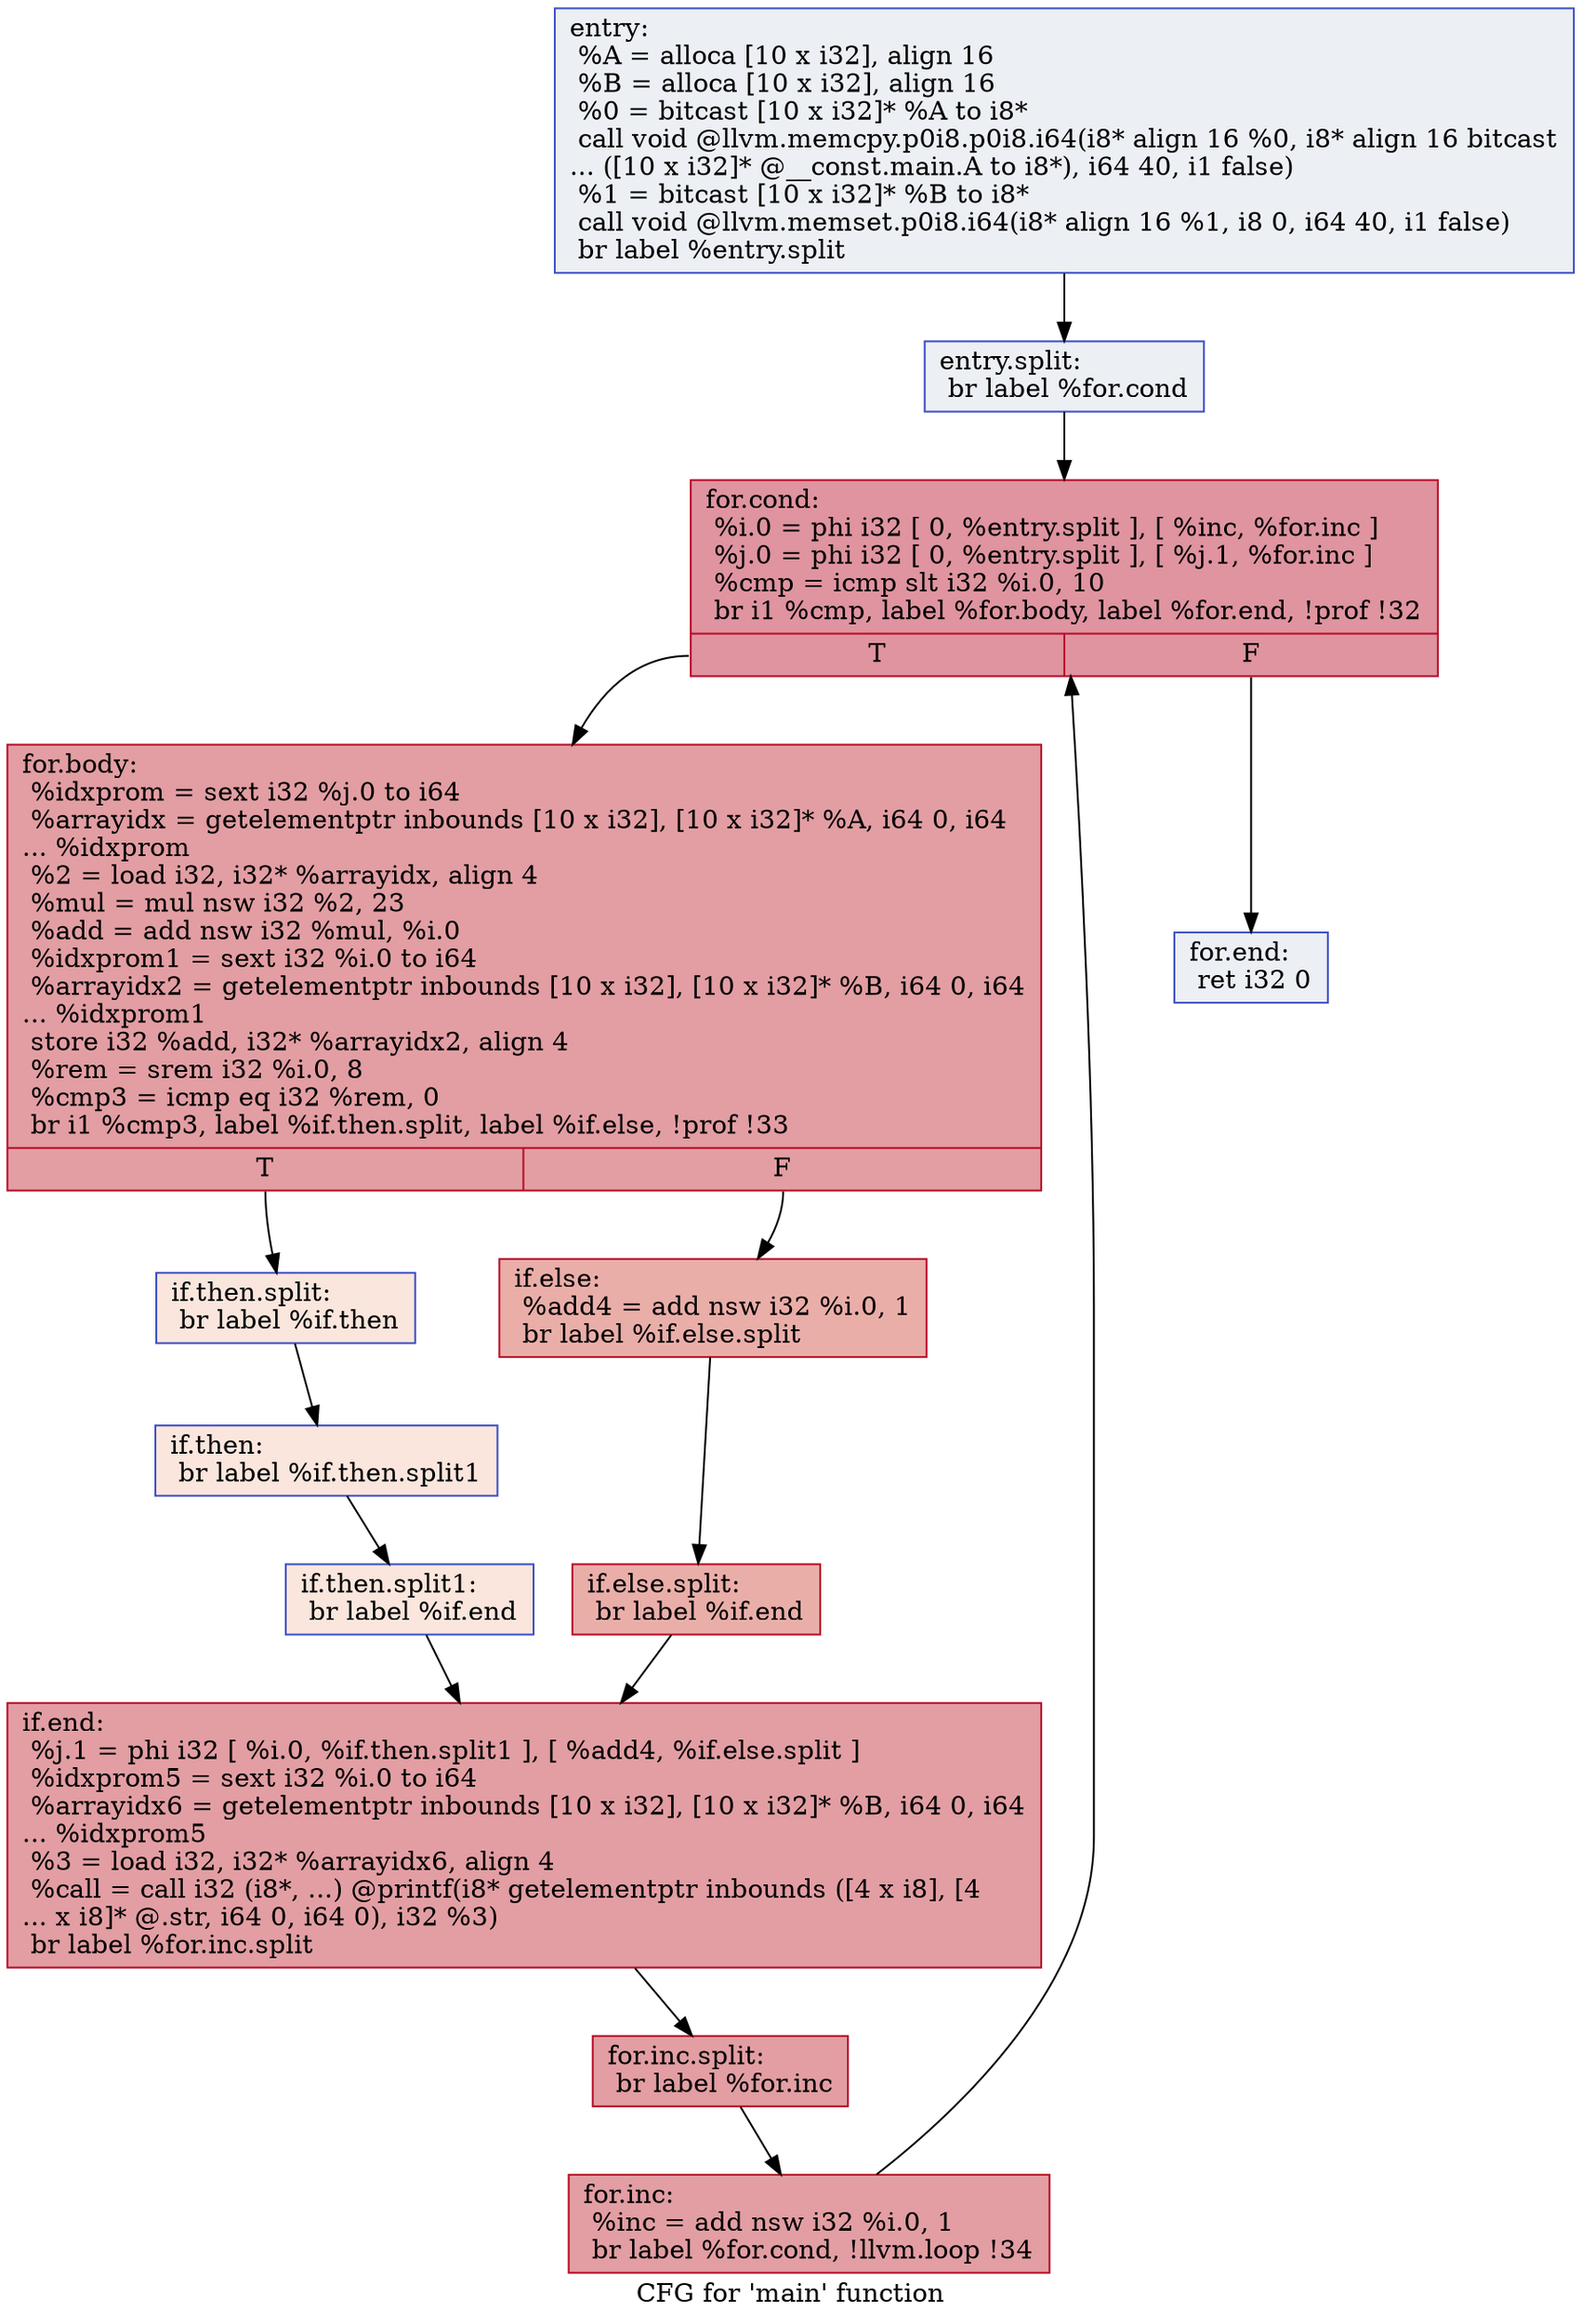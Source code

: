 digraph "CFG for 'main' function" {
	label="CFG for 'main' function";

	Node0x5652dd75dc80 [shape=record,color="#3d50c3ff", style=filled, fillcolor="#d4dbe670",label="{entry:\l  %A = alloca [10 x i32], align 16\l  %B = alloca [10 x i32], align 16\l  %0 = bitcast [10 x i32]* %A to i8*\l  call void @llvm.memcpy.p0i8.p0i8.i64(i8* align 16 %0, i8* align 16 bitcast\l... ([10 x i32]* @__const.main.A to i8*), i64 40, i1 false)\l  %1 = bitcast [10 x i32]* %B to i8*\l  call void @llvm.memset.p0i8.i64(i8* align 16 %1, i8 0, i64 40, i1 false)\l  br label %entry.split\l}"];
	Node0x5652dd75dc80 -> Node0x5652dd769630;
	Node0x5652dd769630 [shape=record,color="#3d50c3ff", style=filled, fillcolor="#d4dbe670",label="{entry.split:                                      \l  br label %for.cond\l}"];
	Node0x5652dd769630 -> Node0x5652dd769680;
	Node0x5652dd769680 [shape=record,color="#b70d28ff", style=filled, fillcolor="#b70d2870",label="{for.cond:                                         \l  %i.0 = phi i32 [ 0, %entry.split ], [ %inc, %for.inc ]\l  %j.0 = phi i32 [ 0, %entry.split ], [ %j.1, %for.inc ]\l  %cmp = icmp slt i32 %i.0, 10\l  br i1 %cmp, label %for.body, label %for.end, !prof !32\l|{<s0>T|<s1>F}}"];
	Node0x5652dd769680:s0 -> Node0x5652dd7696d0;
	Node0x5652dd769680:s1 -> Node0x5652dd7699a0;
	Node0x5652dd7696d0 [shape=record,color="#b70d28ff", style=filled, fillcolor="#be242e70",label="{for.body:                                         \l  %idxprom = sext i32 %j.0 to i64\l  %arrayidx = getelementptr inbounds [10 x i32], [10 x i32]* %A, i64 0, i64\l... %idxprom\l  %2 = load i32, i32* %arrayidx, align 4\l  %mul = mul nsw i32 %2, 23\l  %add = add nsw i32 %mul, %i.0\l  %idxprom1 = sext i32 %i.0 to i64\l  %arrayidx2 = getelementptr inbounds [10 x i32], [10 x i32]* %B, i64 0, i64\l... %idxprom1\l  store i32 %add, i32* %arrayidx2, align 4\l  %rem = srem i32 %i.0, 8\l  %cmp3 = icmp eq i32 %rem, 0\l  br i1 %cmp3, label %if.then.split, label %if.else, !prof !33\l|{<s0>T|<s1>F}}"];
	Node0x5652dd7696d0:s0 -> Node0x5652dd769720;
	Node0x5652dd7696d0:s1 -> Node0x5652dd769810;
	Node0x5652dd769720 [shape=record,color="#3d50c3ff", style=filled, fillcolor="#f3c7b170",label="{if.then.split:                                    \l  br label %if.then\l}"];
	Node0x5652dd769720 -> Node0x5652dd769770;
	Node0x5652dd769770 [shape=record,color="#3d50c3ff", style=filled, fillcolor="#f3c7b170",label="{if.then:                                          \l  br label %if.then.split1\l}"];
	Node0x5652dd769770 -> Node0x5652dd7697c0;
	Node0x5652dd7697c0 [shape=record,color="#3d50c3ff", style=filled, fillcolor="#f3c7b170",label="{if.then.split1:                                   \l  br label %if.end\l}"];
	Node0x5652dd7697c0 -> Node0x5652dd7698b0;
	Node0x5652dd769810 [shape=record,color="#b70d28ff", style=filled, fillcolor="#d0473d70",label="{if.else:                                          \l  %add4 = add nsw i32 %i.0, 1\l  br label %if.else.split\l}"];
	Node0x5652dd769810 -> Node0x5652dd769860;
	Node0x5652dd769860 [shape=record,color="#b70d28ff", style=filled, fillcolor="#d0473d70",label="{if.else.split:                                    \l  br label %if.end\l}"];
	Node0x5652dd769860 -> Node0x5652dd7698b0;
	Node0x5652dd7698b0 [shape=record,color="#b70d28ff", style=filled, fillcolor="#be242e70",label="{if.end:                                           \l  %j.1 = phi i32 [ %i.0, %if.then.split1 ], [ %add4, %if.else.split ]\l  %idxprom5 = sext i32 %i.0 to i64\l  %arrayidx6 = getelementptr inbounds [10 x i32], [10 x i32]* %B, i64 0, i64\l... %idxprom5\l  %3 = load i32, i32* %arrayidx6, align 4\l  %call = call i32 (i8*, ...) @printf(i8* getelementptr inbounds ([4 x i8], [4\l... x i8]* @.str, i64 0, i64 0), i32 %3)\l  br label %for.inc.split\l}"];
	Node0x5652dd7698b0 -> Node0x5652dd769900;
	Node0x5652dd769900 [shape=record,color="#b70d28ff", style=filled, fillcolor="#be242e70",label="{for.inc.split:                                    \l  br label %for.inc\l}"];
	Node0x5652dd769900 -> Node0x5652dd769950;
	Node0x5652dd769950 [shape=record,color="#b70d28ff", style=filled, fillcolor="#be242e70",label="{for.inc:                                          \l  %inc = add nsw i32 %i.0, 1\l  br label %for.cond, !llvm.loop !34\l}"];
	Node0x5652dd769950 -> Node0x5652dd769680;
	Node0x5652dd7699a0 [shape=record,color="#3d50c3ff", style=filled, fillcolor="#d4dbe670",label="{for.end:                                          \l  ret i32 0\l}"];
}
